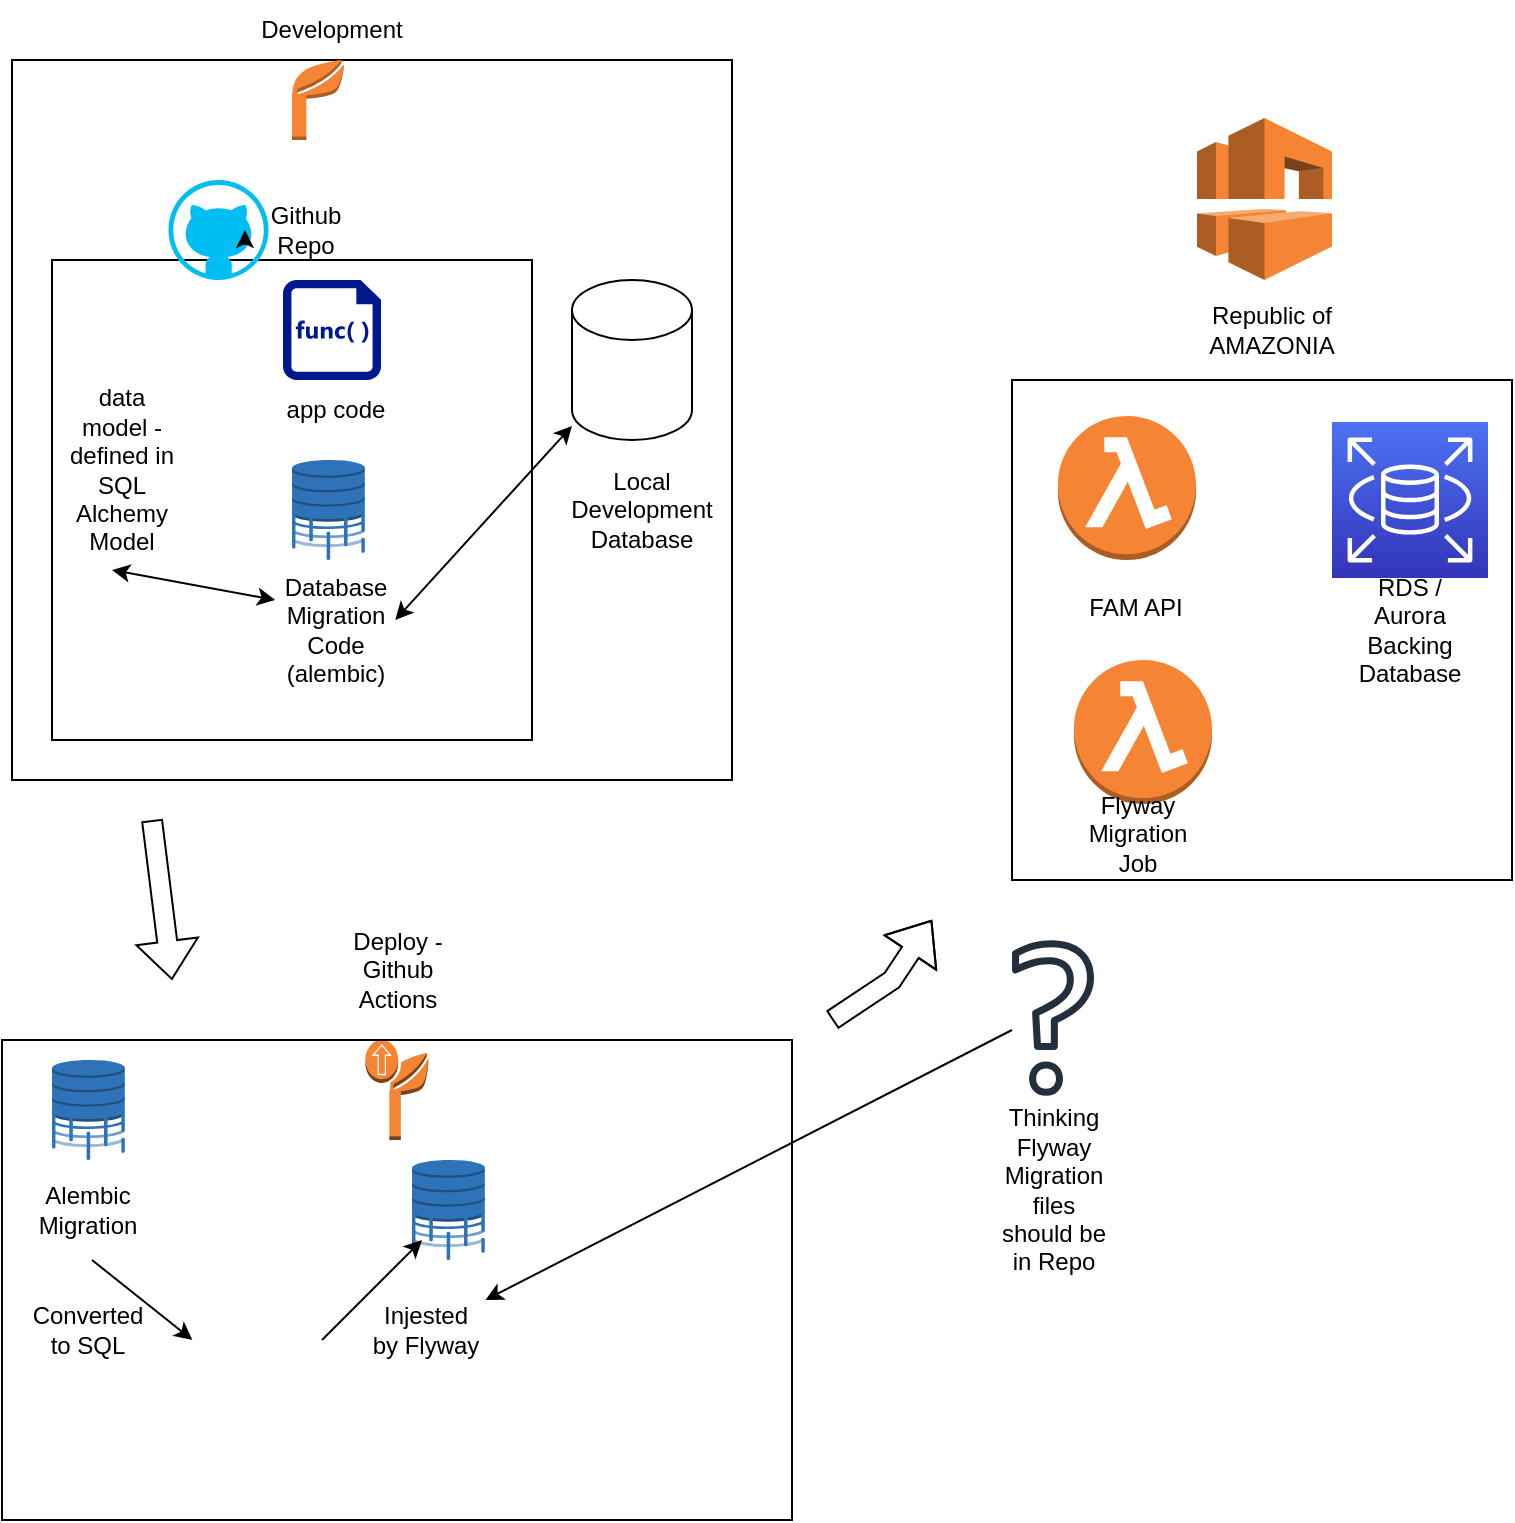 <mxfile version="18.0.1" type="google"><diagram id="fgHrxfAPJ7rd7NgiwejH" name="Page-1"><mxGraphModel grid="1" page="1" gridSize="10" guides="1" tooltips="1" connect="1" arrows="1" fold="1" pageScale="1" pageWidth="850" pageHeight="1100" math="0" shadow="0"><root><mxCell id="0"/><mxCell id="1" parent="0"/><mxCell id="O-IX4MmHH52Icg9aAgCT-4" value="" style="whiteSpace=wrap;html=1;aspect=fixed;fillColor=none;" vertex="1" parent="1"><mxGeometry x="80" y="40" width="360" height="360" as="geometry"/></mxCell><mxCell id="O-IX4MmHH52Icg9aAgCT-9" value="" style="whiteSpace=wrap;html=1;aspect=fixed;fillColor=none;" vertex="1" parent="1"><mxGeometry x="100" y="140" width="240" height="240" as="geometry"/></mxCell><mxCell id="O-IX4MmHH52Icg9aAgCT-1" value="" style="outlineConnect=0;dashed=0;verticalLabelPosition=bottom;verticalAlign=top;align=center;html=1;shape=mxgraph.aws3.database_migration_workflow_job;fillColor=#2E73B8;gradientColor=none;pointerEvents=1" vertex="1" parent="1"><mxGeometry x="220" y="240" width="36.5" height="50" as="geometry"/></mxCell><mxCell id="O-IX4MmHH52Icg9aAgCT-2" value="" style="outlineConnect=0;dashed=0;verticalLabelPosition=bottom;verticalAlign=top;align=center;html=1;shape=mxgraph.aws3.application;fillColor=#F58534;gradientColor=none;" vertex="1" parent="1"><mxGeometry x="220" y="40" width="26.13" height="40" as="geometry"/></mxCell><mxCell id="O-IX4MmHH52Icg9aAgCT-5" value="Development" style="text;html=1;strokeColor=none;fillColor=none;align=center;verticalAlign=middle;whiteSpace=wrap;rounded=0;" vertex="1" parent="1"><mxGeometry x="210" y="10" width="60" height="30" as="geometry"/></mxCell><mxCell id="O-IX4MmHH52Icg9aAgCT-6" value="" style="shape=image;html=1;verticalAlign=top;verticalLabelPosition=bottom;labelBackgroundColor=#ffffff;imageAspect=0;aspect=fixed;image=https://cdn1.iconfinder.com/data/icons/software-engineering-and-video-gaming/512/477_Algorithm_design_method_model_process_Data_Science_Fabrication_Lab-128.png" vertex="1" parent="1"><mxGeometry x="110" y="150" width="50" height="50" as="geometry"/></mxCell><mxCell id="O-IX4MmHH52Icg9aAgCT-7" value="data model - defined in SQL Alchemy Model" style="text;html=1;strokeColor=none;fillColor=none;align=center;verticalAlign=middle;whiteSpace=wrap;rounded=0;" vertex="1" parent="1"><mxGeometry x="105" y="230" width="60" height="30" as="geometry"/></mxCell><mxCell id="O-IX4MmHH52Icg9aAgCT-8" value="" style="verticalLabelPosition=bottom;html=1;verticalAlign=top;align=center;strokeColor=none;fillColor=#00BEF2;shape=mxgraph.azure.github_code;pointerEvents=1;" vertex="1" parent="1"><mxGeometry x="158.25" y="100" width="50" height="50" as="geometry"/></mxCell><mxCell id="O-IX4MmHH52Icg9aAgCT-10" value="" style="sketch=0;aspect=fixed;pointerEvents=1;shadow=0;dashed=0;html=1;strokeColor=none;labelPosition=center;verticalLabelPosition=bottom;verticalAlign=top;align=center;fillColor=#00188D;shape=mxgraph.mscae.enterprise.code_file" vertex="1" parent="1"><mxGeometry x="215.5" y="150" width="49" height="50" as="geometry"/></mxCell><mxCell id="O-IX4MmHH52Icg9aAgCT-11" value="app code" style="text;html=1;strokeColor=none;fillColor=none;align=center;verticalAlign=middle;whiteSpace=wrap;rounded=0;" vertex="1" parent="1"><mxGeometry x="211.63" y="200" width="60" height="30" as="geometry"/></mxCell><mxCell id="O-IX4MmHH52Icg9aAgCT-12" value="" style="shape=cylinder3;whiteSpace=wrap;html=1;boundedLbl=1;backgroundOutline=1;size=15;" vertex="1" parent="1"><mxGeometry x="360" y="150" width="60" height="80" as="geometry"/></mxCell><mxCell id="O-IX4MmHH52Icg9aAgCT-13" value="Local Development Database" style="text;html=1;strokeColor=none;fillColor=none;align=center;verticalAlign=middle;whiteSpace=wrap;rounded=0;" vertex="1" parent="1"><mxGeometry x="365" y="250" width="60" height="30" as="geometry"/></mxCell><mxCell id="O-IX4MmHH52Icg9aAgCT-15" value="" style="outlineConnect=0;dashed=0;verticalLabelPosition=bottom;verticalAlign=top;align=center;html=1;shape=mxgraph.aws3.deployment;fillColor=#F58534;gradientColor=none;" vertex="1" parent="1"><mxGeometry x="256.68" y="530" width="31.63" height="50" as="geometry"/></mxCell><mxCell id="O-IX4MmHH52Icg9aAgCT-16" value="Database Migration Code (alembic)" style="text;html=1;strokeColor=none;fillColor=none;align=center;verticalAlign=middle;whiteSpace=wrap;rounded=0;" vertex="1" parent="1"><mxGeometry x="211.63" y="310" width="60" height="30" as="geometry"/></mxCell><mxCell id="O-IX4MmHH52Icg9aAgCT-17" value="" style="endArrow=classic;startArrow=classic;html=1;rounded=0;" edge="1" parent="1" target="O-IX4MmHH52Icg9aAgCT-12"><mxGeometry width="50" height="50" relative="1" as="geometry"><mxPoint x="271.63" y="320" as="sourcePoint"/><mxPoint x="321.63" y="270" as="targetPoint"/><Array as="points"/></mxGeometry></mxCell><mxCell id="O-IX4MmHH52Icg9aAgCT-19" value="" style="endArrow=classic;startArrow=classic;html=1;rounded=0;entryX=0;entryY=0;entryDx=0;entryDy=0;" edge="1" parent="1" target="O-IX4MmHH52Icg9aAgCT-16"><mxGeometry width="50" height="50" relative="1" as="geometry"><mxPoint x="130" y="295" as="sourcePoint"/><mxPoint x="190" y="355" as="targetPoint"/></mxGeometry></mxCell><mxCell id="O-IX4MmHH52Icg9aAgCT-20" value="" style="rounded=0;whiteSpace=wrap;html=1;fillColor=none;" vertex="1" parent="1"><mxGeometry x="75" y="530" width="395" height="240" as="geometry"/></mxCell><mxCell id="O-IX4MmHH52Icg9aAgCT-21" value="Deploy - Github Actions" style="text;html=1;strokeColor=none;fillColor=none;align=center;verticalAlign=middle;whiteSpace=wrap;rounded=0;" vertex="1" parent="1"><mxGeometry x="242.5" y="480" width="60" height="30" as="geometry"/></mxCell><mxCell id="O-IX4MmHH52Icg9aAgCT-23" value="" style="outlineConnect=0;dashed=0;verticalLabelPosition=bottom;verticalAlign=top;align=center;html=1;shape=mxgraph.aws3.database_migration_workflow_job;fillColor=#2E73B8;gradientColor=none;pointerEvents=1" vertex="1" parent="1"><mxGeometry x="100" y="540" width="36.5" height="50" as="geometry"/></mxCell><mxCell id="O-IX4MmHH52Icg9aAgCT-24" value="Alembic Migration" style="text;html=1;strokeColor=none;fillColor=none;align=center;verticalAlign=middle;whiteSpace=wrap;rounded=0;" vertex="1" parent="1"><mxGeometry x="88.25" y="600" width="60" height="30" as="geometry"/></mxCell><mxCell id="O-IX4MmHH52Icg9aAgCT-26" value="" style="outlineConnect=0;dashed=0;verticalLabelPosition=bottom;verticalAlign=top;align=center;html=1;shape=mxgraph.aws3.database_migration_workflow_job;fillColor=#2E73B8;gradientColor=none;pointerEvents=1" vertex="1" parent="1"><mxGeometry x="280" y="590" width="36.5" height="50" as="geometry"/></mxCell><mxCell id="O-IX4MmHH52Icg9aAgCT-27" value="" style="endArrow=classic;html=1;rounded=0;entryX=0.241;entryY=0.625;entryDx=0;entryDy=0;entryPerimeter=0;" edge="1" parent="1" target="O-IX4MmHH52Icg9aAgCT-20"><mxGeometry width="50" height="50" relative="1" as="geometry"><mxPoint x="120" y="640" as="sourcePoint"/><mxPoint x="190" y="670" as="targetPoint"/></mxGeometry></mxCell><mxCell id="O-IX4MmHH52Icg9aAgCT-28" value="" style="shape=image;html=1;verticalAlign=top;verticalLabelPosition=bottom;labelBackgroundColor=#ffffff;imageAspect=0;aspect=fixed;image=https://cdn1.iconfinder.com/data/icons/hawcons/32/700048-icon-89-document-file-sql-128.png;fillColor=none;" vertex="1" parent="1"><mxGeometry x="180" y="660" width="56" height="56" as="geometry"/></mxCell><mxCell id="O-IX4MmHH52Icg9aAgCT-29" value="Converted to SQL" style="text;html=1;strokeColor=none;fillColor=none;align=center;verticalAlign=middle;whiteSpace=wrap;rounded=0;" vertex="1" parent="1"><mxGeometry x="88.25" y="660" width="60" height="30" as="geometry"/></mxCell><mxCell id="O-IX4MmHH52Icg9aAgCT-30" value="" style="endArrow=classic;html=1;rounded=0;" edge="1" parent="1"><mxGeometry width="50" height="50" relative="1" as="geometry"><mxPoint x="235" y="680" as="sourcePoint"/><mxPoint x="285" y="630" as="targetPoint"/></mxGeometry></mxCell><mxCell id="O-IX4MmHH52Icg9aAgCT-31" value="Injested by Flyway" style="text;html=1;strokeColor=none;fillColor=none;align=center;verticalAlign=middle;whiteSpace=wrap;rounded=0;" vertex="1" parent="1"><mxGeometry x="256.68" y="660" width="60" height="30" as="geometry"/></mxCell><mxCell id="O-IX4MmHH52Icg9aAgCT-32" value="" style="sketch=0;outlineConnect=0;fontColor=#232F3E;gradientColor=none;fillColor=#232F3D;strokeColor=none;dashed=0;verticalLabelPosition=bottom;verticalAlign=top;align=center;html=1;fontSize=12;fontStyle=0;aspect=fixed;pointerEvents=1;shape=mxgraph.aws4.question;" vertex="1" parent="1"><mxGeometry x="580" y="480" width="41" height="78" as="geometry"/></mxCell><mxCell id="O-IX4MmHH52Icg9aAgCT-34" value="" style="endArrow=classic;html=1;rounded=0;entryX=1;entryY=0;entryDx=0;entryDy=0;" edge="1" parent="1" target="O-IX4MmHH52Icg9aAgCT-31"><mxGeometry width="50" height="50" relative="1" as="geometry"><mxPoint x="580" y="525" as="sourcePoint"/><mxPoint x="450" y="570" as="targetPoint"/></mxGeometry></mxCell><mxCell id="O-IX4MmHH52Icg9aAgCT-35" value="Thinking Flyway Migration files should be in Repo" style="text;html=1;strokeColor=none;fillColor=none;align=center;verticalAlign=middle;whiteSpace=wrap;rounded=0;" vertex="1" parent="1"><mxGeometry x="570.5" y="590" width="60" height="30" as="geometry"/></mxCell><mxCell id="O-IX4MmHH52Icg9aAgCT-37" value="" style="sketch=0;points=[[0,0,0],[0.25,0,0],[0.5,0,0],[0.75,0,0],[1,0,0],[0,1,0],[0.25,1,0],[0.5,1,0],[0.75,1,0],[1,1,0],[0,0.25,0],[0,0.5,0],[0,0.75,0],[1,0.25,0],[1,0.5,0],[1,0.75,0]];outlineConnect=0;fontColor=#232F3E;gradientColor=#4D72F3;gradientDirection=north;fillColor=#3334B9;strokeColor=#ffffff;dashed=0;verticalLabelPosition=bottom;verticalAlign=top;align=center;html=1;fontSize=12;fontStyle=0;aspect=fixed;shape=mxgraph.aws4.resourceIcon;resIcon=mxgraph.aws4.rds;" vertex="1" parent="1"><mxGeometry x="740" y="221" width="78" height="78" as="geometry"/></mxCell><mxCell id="O-IX4MmHH52Icg9aAgCT-38" value="" style="outlineConnect=0;dashed=0;verticalLabelPosition=bottom;verticalAlign=top;align=center;html=1;shape=mxgraph.aws3.vpc;fillColor=#F58534;gradientColor=none;" vertex="1" parent="1"><mxGeometry x="672.5" y="69" width="67.5" height="81" as="geometry"/></mxCell><mxCell id="O-IX4MmHH52Icg9aAgCT-39" value="" style="whiteSpace=wrap;html=1;aspect=fixed;fillColor=none;" vertex="1" parent="1"><mxGeometry x="580" y="200" width="250" height="250" as="geometry"/></mxCell><mxCell id="O-IX4MmHH52Icg9aAgCT-40" value="Republic of AMAZONIA" style="text;html=1;strokeColor=none;fillColor=none;align=center;verticalAlign=middle;whiteSpace=wrap;rounded=0;" vertex="1" parent="1"><mxGeometry x="680" y="160" width="60" height="30" as="geometry"/></mxCell><mxCell id="O-IX4MmHH52Icg9aAgCT-44" value="" style="outlineConnect=0;dashed=0;verticalLabelPosition=bottom;verticalAlign=top;align=center;html=1;shape=mxgraph.aws3.lambda_function;fillColor=#F58534;gradientColor=none;" vertex="1" parent="1"><mxGeometry x="603" y="218" width="69" height="72" as="geometry"/></mxCell><mxCell id="O-IX4MmHH52Icg9aAgCT-45" value="RDS / Aurora Backing Database" style="text;html=1;strokeColor=none;fillColor=none;align=center;verticalAlign=middle;whiteSpace=wrap;rounded=0;" vertex="1" parent="1"><mxGeometry x="749" y="310" width="60" height="30" as="geometry"/></mxCell><mxCell id="O-IX4MmHH52Icg9aAgCT-46" value="FAM API" style="text;html=1;strokeColor=none;fillColor=none;align=center;verticalAlign=middle;whiteSpace=wrap;rounded=0;" vertex="1" parent="1"><mxGeometry x="612" y="299" width="60" height="30" as="geometry"/></mxCell><mxCell id="O-IX4MmHH52Icg9aAgCT-47" value="" style="outlineConnect=0;dashed=0;verticalLabelPosition=bottom;verticalAlign=top;align=center;html=1;shape=mxgraph.aws3.lambda_function;fillColor=#F58534;gradientColor=none;" vertex="1" parent="1"><mxGeometry x="611" y="340" width="69" height="72" as="geometry"/></mxCell><mxCell id="O-IX4MmHH52Icg9aAgCT-49" value="Flyway Migration Job" style="text;html=1;strokeColor=none;fillColor=none;align=center;verticalAlign=middle;whiteSpace=wrap;rounded=0;" vertex="1" parent="1"><mxGeometry x="612.5" y="412" width="60" height="30" as="geometry"/></mxCell><mxCell id="O-IX4MmHH52Icg9aAgCT-50" value="" style="shape=flexArrow;endArrow=classic;html=1;rounded=0;" edge="1" parent="1"><mxGeometry width="50" height="50" relative="1" as="geometry"><mxPoint x="150" y="420" as="sourcePoint"/><mxPoint x="160" y="500" as="targetPoint"/></mxGeometry></mxCell><mxCell id="O-IX4MmHH52Icg9aAgCT-51" value="" style="shape=flexArrow;endArrow=classic;html=1;rounded=0;" edge="1" parent="1"><mxGeometry width="50" height="50" relative="1" as="geometry"><mxPoint x="490" y="520" as="sourcePoint"/><mxPoint x="540" y="470" as="targetPoint"/><Array as="points"><mxPoint x="520" y="500"/></Array></mxGeometry></mxCell><mxCell id="O-IX4MmHH52Icg9aAgCT-52" value="Github Repo" style="text;html=1;strokeColor=none;fillColor=none;align=center;verticalAlign=middle;whiteSpace=wrap;rounded=0;" vertex="1" parent="1"><mxGeometry x="196.5" y="110" width="60" height="30" as="geometry"/></mxCell><mxCell id="O-IX4MmHH52Icg9aAgCT-53" style="edgeStyle=orthogonalEdgeStyle;rounded=0;orthogonalLoop=1;jettySize=auto;html=1;exitX=0;exitY=0.75;exitDx=0;exitDy=0;entryX=0;entryY=0.5;entryDx=0;entryDy=0;" edge="1" parent="1" source="O-IX4MmHH52Icg9aAgCT-52" target="O-IX4MmHH52Icg9aAgCT-52"><mxGeometry relative="1" as="geometry"/></mxCell></root></mxGraphModel></diagram></mxfile>